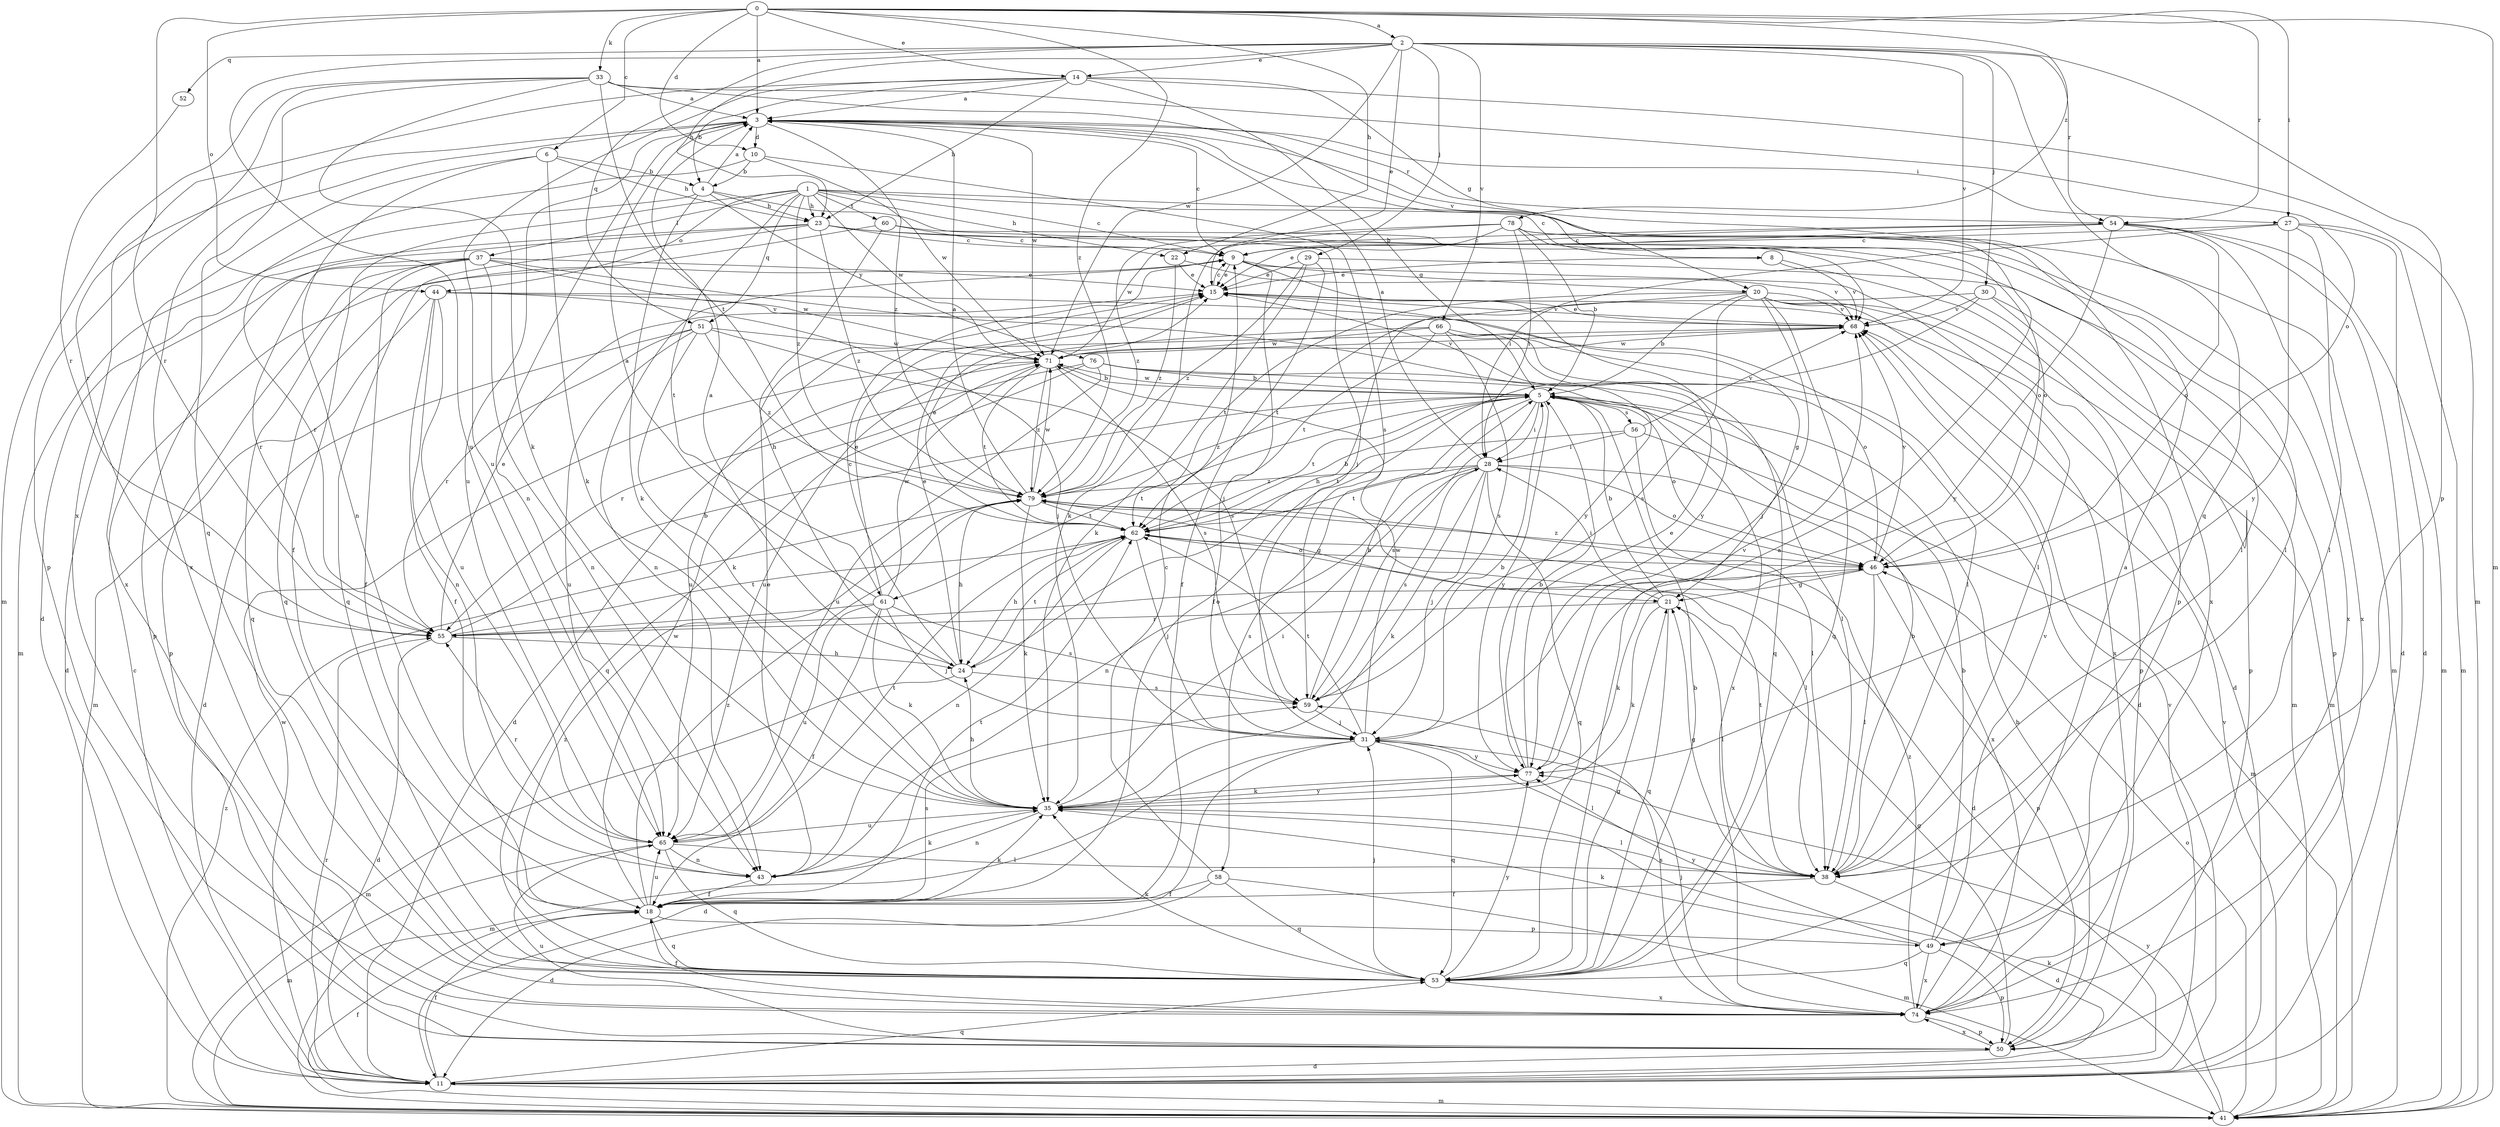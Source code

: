 strict digraph  {
0;
1;
2;
3;
4;
5;
6;
8;
9;
10;
11;
14;
15;
18;
20;
21;
22;
23;
24;
27;
28;
29;
30;
31;
33;
35;
37;
38;
41;
43;
44;
46;
49;
50;
51;
52;
53;
54;
55;
56;
58;
59;
60;
61;
62;
65;
66;
68;
71;
74;
76;
77;
78;
79;
0 -> 2  [label=a];
0 -> 3  [label=a];
0 -> 6  [label=c];
0 -> 10  [label=d];
0 -> 14  [label=e];
0 -> 22  [label=h];
0 -> 27  [label=i];
0 -> 33  [label=k];
0 -> 41  [label=m];
0 -> 44  [label=o];
0 -> 54  [label=r];
0 -> 74  [label=x];
0 -> 78  [label=z];
0 -> 79  [label=z];
1 -> 8  [label=c];
1 -> 9  [label=c];
1 -> 18  [label=f];
1 -> 22  [label=h];
1 -> 23  [label=h];
1 -> 37  [label=l];
1 -> 44  [label=o];
1 -> 51  [label=q];
1 -> 60  [label=t];
1 -> 61  [label=t];
1 -> 71  [label=w];
1 -> 74  [label=x];
1 -> 79  [label=z];
2 -> 14  [label=e];
2 -> 15  [label=e];
2 -> 23  [label=h];
2 -> 29  [label=j];
2 -> 30  [label=j];
2 -> 49  [label=p];
2 -> 51  [label=q];
2 -> 52  [label=q];
2 -> 53  [label=q];
2 -> 54  [label=r];
2 -> 65  [label=u];
2 -> 66  [label=v];
2 -> 68  [label=v];
2 -> 71  [label=w];
3 -> 9  [label=c];
3 -> 10  [label=d];
3 -> 27  [label=i];
3 -> 43  [label=n];
3 -> 54  [label=r];
3 -> 55  [label=r];
3 -> 65  [label=u];
3 -> 71  [label=w];
3 -> 74  [label=x];
3 -> 79  [label=z];
4 -> 3  [label=a];
4 -> 23  [label=h];
4 -> 31  [label=j];
4 -> 35  [label=k];
4 -> 41  [label=m];
4 -> 76  [label=y];
5 -> 28  [label=i];
5 -> 46  [label=o];
5 -> 56  [label=s];
5 -> 58  [label=s];
5 -> 59  [label=s];
5 -> 61  [label=t];
5 -> 62  [label=t];
5 -> 71  [label=w];
5 -> 77  [label=y];
5 -> 79  [label=z];
6 -> 4  [label=b];
6 -> 23  [label=h];
6 -> 35  [label=k];
6 -> 43  [label=n];
6 -> 74  [label=x];
8 -> 15  [label=e];
8 -> 49  [label=p];
8 -> 68  [label=v];
9 -> 15  [label=e];
9 -> 20  [label=g];
9 -> 31  [label=j];
9 -> 38  [label=l];
9 -> 43  [label=n];
9 -> 77  [label=y];
10 -> 4  [label=b];
10 -> 11  [label=d];
10 -> 59  [label=s];
10 -> 71  [label=w];
11 -> 9  [label=c];
11 -> 18  [label=f];
11 -> 41  [label=m];
11 -> 53  [label=q];
11 -> 55  [label=r];
11 -> 68  [label=v];
11 -> 71  [label=w];
14 -> 3  [label=a];
14 -> 4  [label=b];
14 -> 5  [label=b];
14 -> 20  [label=g];
14 -> 23  [label=h];
14 -> 41  [label=m];
14 -> 55  [label=r];
14 -> 65  [label=u];
15 -> 9  [label=c];
15 -> 11  [label=d];
15 -> 21  [label=g];
15 -> 68  [label=v];
18 -> 35  [label=k];
18 -> 49  [label=p];
18 -> 53  [label=q];
18 -> 59  [label=s];
18 -> 62  [label=t];
18 -> 65  [label=u];
18 -> 71  [label=w];
18 -> 79  [label=z];
20 -> 5  [label=b];
20 -> 24  [label=h];
20 -> 31  [label=j];
20 -> 41  [label=m];
20 -> 50  [label=p];
20 -> 53  [label=q];
20 -> 59  [label=s];
20 -> 62  [label=t];
20 -> 68  [label=v];
20 -> 74  [label=x];
21 -> 5  [label=b];
21 -> 28  [label=i];
21 -> 35  [label=k];
21 -> 38  [label=l];
21 -> 53  [label=q];
21 -> 55  [label=r];
22 -> 15  [label=e];
22 -> 68  [label=v];
22 -> 79  [label=z];
23 -> 9  [label=c];
23 -> 38  [label=l];
23 -> 46  [label=o];
23 -> 50  [label=p];
23 -> 53  [label=q];
23 -> 55  [label=r];
23 -> 79  [label=z];
24 -> 3  [label=a];
24 -> 9  [label=c];
24 -> 15  [label=e];
24 -> 41  [label=m];
24 -> 59  [label=s];
24 -> 62  [label=t];
27 -> 9  [label=c];
27 -> 11  [label=d];
27 -> 28  [label=i];
27 -> 38  [label=l];
27 -> 41  [label=m];
27 -> 77  [label=y];
28 -> 3  [label=a];
28 -> 31  [label=j];
28 -> 35  [label=k];
28 -> 43  [label=n];
28 -> 46  [label=o];
28 -> 53  [label=q];
28 -> 59  [label=s];
28 -> 62  [label=t];
28 -> 74  [label=x];
28 -> 79  [label=z];
29 -> 15  [label=e];
29 -> 18  [label=f];
29 -> 35  [label=k];
29 -> 50  [label=p];
29 -> 79  [label=z];
30 -> 18  [label=f];
30 -> 41  [label=m];
30 -> 50  [label=p];
30 -> 62  [label=t];
30 -> 68  [label=v];
31 -> 5  [label=b];
31 -> 11  [label=d];
31 -> 38  [label=l];
31 -> 41  [label=m];
31 -> 53  [label=q];
31 -> 62  [label=t];
31 -> 71  [label=w];
31 -> 77  [label=y];
33 -> 3  [label=a];
33 -> 35  [label=k];
33 -> 41  [label=m];
33 -> 46  [label=o];
33 -> 50  [label=p];
33 -> 53  [label=q];
33 -> 62  [label=t];
33 -> 68  [label=v];
35 -> 24  [label=h];
35 -> 28  [label=i];
35 -> 38  [label=l];
35 -> 43  [label=n];
35 -> 65  [label=u];
35 -> 77  [label=y];
37 -> 11  [label=d];
37 -> 15  [label=e];
37 -> 18  [label=f];
37 -> 43  [label=n];
37 -> 50  [label=p];
37 -> 53  [label=q];
37 -> 55  [label=r];
37 -> 71  [label=w];
37 -> 77  [label=y];
38 -> 5  [label=b];
38 -> 11  [label=d];
38 -> 18  [label=f];
38 -> 21  [label=g];
38 -> 62  [label=t];
41 -> 18  [label=f];
41 -> 35  [label=k];
41 -> 46  [label=o];
41 -> 68  [label=v];
41 -> 77  [label=y];
41 -> 79  [label=z];
43 -> 15  [label=e];
43 -> 18  [label=f];
43 -> 35  [label=k];
44 -> 18  [label=f];
44 -> 31  [label=j];
44 -> 38  [label=l];
44 -> 41  [label=m];
44 -> 43  [label=n];
44 -> 65  [label=u];
44 -> 68  [label=v];
46 -> 21  [label=g];
46 -> 35  [label=k];
46 -> 38  [label=l];
46 -> 50  [label=p];
46 -> 68  [label=v];
46 -> 79  [label=z];
49 -> 5  [label=b];
49 -> 35  [label=k];
49 -> 50  [label=p];
49 -> 53  [label=q];
49 -> 68  [label=v];
49 -> 74  [label=x];
49 -> 77  [label=y];
50 -> 5  [label=b];
50 -> 11  [label=d];
50 -> 21  [label=g];
50 -> 65  [label=u];
50 -> 74  [label=x];
51 -> 11  [label=d];
51 -> 35  [label=k];
51 -> 55  [label=r];
51 -> 59  [label=s];
51 -> 65  [label=u];
51 -> 71  [label=w];
51 -> 79  [label=z];
52 -> 55  [label=r];
53 -> 3  [label=a];
53 -> 5  [label=b];
53 -> 21  [label=g];
53 -> 31  [label=j];
53 -> 35  [label=k];
53 -> 74  [label=x];
53 -> 77  [label=y];
53 -> 79  [label=z];
54 -> 9  [label=c];
54 -> 11  [label=d];
54 -> 15  [label=e];
54 -> 41  [label=m];
54 -> 46  [label=o];
54 -> 71  [label=w];
54 -> 74  [label=x];
54 -> 77  [label=y];
55 -> 5  [label=b];
55 -> 11  [label=d];
55 -> 15  [label=e];
55 -> 24  [label=h];
55 -> 46  [label=o];
55 -> 62  [label=t];
56 -> 28  [label=i];
56 -> 38  [label=l];
56 -> 41  [label=m];
56 -> 62  [label=t];
56 -> 68  [label=v];
58 -> 9  [label=c];
58 -> 11  [label=d];
58 -> 18  [label=f];
58 -> 41  [label=m];
58 -> 53  [label=q];
59 -> 5  [label=b];
59 -> 31  [label=j];
60 -> 9  [label=c];
60 -> 24  [label=h];
60 -> 46  [label=o];
60 -> 53  [label=q];
61 -> 3  [label=a];
61 -> 15  [label=e];
61 -> 18  [label=f];
61 -> 31  [label=j];
61 -> 35  [label=k];
61 -> 55  [label=r];
61 -> 59  [label=s];
61 -> 65  [label=u];
61 -> 71  [label=w];
62 -> 5  [label=b];
62 -> 11  [label=d];
62 -> 15  [label=e];
62 -> 24  [label=h];
62 -> 31  [label=j];
62 -> 43  [label=n];
62 -> 46  [label=o];
65 -> 38  [label=l];
65 -> 41  [label=m];
65 -> 43  [label=n];
65 -> 53  [label=q];
65 -> 55  [label=r];
65 -> 62  [label=t];
66 -> 11  [label=d];
66 -> 46  [label=o];
66 -> 53  [label=q];
66 -> 59  [label=s];
66 -> 62  [label=t];
66 -> 65  [label=u];
66 -> 71  [label=w];
68 -> 15  [label=e];
68 -> 65  [label=u];
68 -> 71  [label=w];
71 -> 5  [label=b];
71 -> 11  [label=d];
71 -> 59  [label=s];
71 -> 62  [label=t];
71 -> 68  [label=v];
71 -> 79  [label=z];
74 -> 3  [label=a];
74 -> 18  [label=f];
74 -> 31  [label=j];
74 -> 50  [label=p];
74 -> 59  [label=s];
74 -> 79  [label=z];
76 -> 5  [label=b];
76 -> 38  [label=l];
76 -> 53  [label=q];
76 -> 55  [label=r];
76 -> 65  [label=u];
76 -> 74  [label=x];
77 -> 5  [label=b];
77 -> 15  [label=e];
77 -> 35  [label=k];
77 -> 68  [label=v];
78 -> 5  [label=b];
78 -> 9  [label=c];
78 -> 28  [label=i];
78 -> 35  [label=k];
78 -> 38  [label=l];
78 -> 41  [label=m];
78 -> 74  [label=x];
78 -> 79  [label=z];
79 -> 3  [label=a];
79 -> 21  [label=g];
79 -> 24  [label=h];
79 -> 35  [label=k];
79 -> 38  [label=l];
79 -> 62  [label=t];
79 -> 71  [label=w];
}

